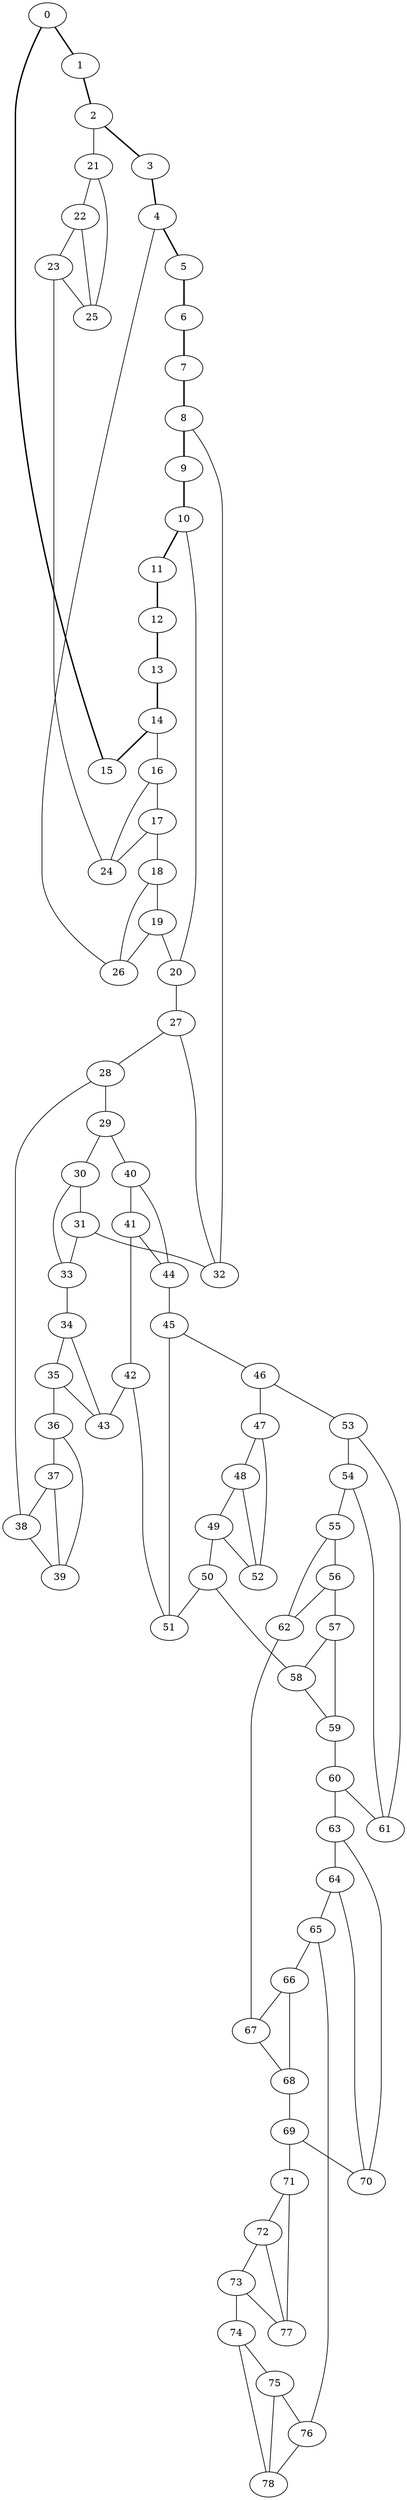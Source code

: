 //Inside of this graph isn't 3-connected
graph G {
0 [ pos = " 17.50,0.00!" ];
0 -- 1[style=bold];
0 -- 15[style=bold];
1 [ pos = " 16.17,6.70!" ];
1 -- 2[style=bold];
2 [ pos = " 12.37,12.37!" ];
2 -- 3[style=bold];
2 -- 21;
3 [ pos = " 6.70,16.17!" ];
3 -- 4[style=bold];
4 [ pos = " 0.00,17.50!" ];
4 -- 5[style=bold];
4 -- 26;
5 [ pos = " -6.70,16.17!" ];
5 -- 6[style=bold];
6 [ pos = " -12.37,12.37!" ];
6 -- 7[style=bold];
7 [ pos = " -16.17,6.70!" ];
7 -- 8[style=bold];
8 [ pos = " -17.50,0.00!" ];
8 -- 9[style=bold];
8 -- 32;
9 [ pos = " -16.17,-6.70!" ];
9 -- 10[style=bold];
10 [ pos = " -12.37,-12.37!" ];
10 -- 11[style=bold];
10 -- 20;
11 [ pos = " -6.70,-16.17!" ];
11 -- 12[style=bold];
12 [ pos = " 0.00,-17.50!" ];
12 -- 13[style=bold];
13 [ pos = " 6.70,-16.17!" ];
13 -- 14[style=bold];
14 [ pos = " 12.37,-12.37!" ];
14 -- 15[style=bold];
14 -- 16;
15 [ pos = " 16.17,-6.70!" ];
16 -- 17;
16 -- 24;
17 -- 18;
17 -- 24;
18 -- 19;
18 -- 26;
19 -- 20;
19 -- 26;
20 -- 27;
21 -- 22;
21 -- 25;
22 -- 23;
22 -- 25;
23 -- 24;
23 -- 25;
27 -- 28;
27 -- 32;
28 -- 29;
28 -- 38;
29 -- 30;
29 -- 40;
30 -- 31;
30 -- 33;
31 -- 32;
31 -- 33;
33 -- 34;
34 -- 35;
34 -- 43;
35 -- 36;
35 -- 43;
36 -- 37;
36 -- 39;
37 -- 38;
37 -- 39;
38 -- 39;
40 -- 41;
40 -- 44;
41 -- 42;
41 -- 44;
42 -- 43;
42 -- 51;
44 -- 45;
45 -- 46;
45 -- 51;
46 -- 47;
46 -- 53;
47 -- 48;
47 -- 52;
48 -- 49;
48 -- 52;
49 -- 50;
49 -- 52;
50 -- 51;
50 -- 58;
53 -- 54;
53 -- 61;
54 -- 55;
54 -- 61;
55 -- 56;
55 -- 62;
56 -- 57;
56 -- 62;
57 -- 58;
57 -- 59;
58 -- 59;
59 -- 60;
60 -- 61;
60 -- 63;
62 -- 67;
63 -- 64;
63 -- 70;
64 -- 65;
64 -- 70;
65 -- 66;
65 -- 76;
66 -- 67;
66 -- 68;
67 -- 68;
68 -- 69;
69 -- 70;
69 -- 71;
71 -- 72;
71 -- 77;
72 -- 73;
72 -- 77;
73 -- 74;
73 -- 77;
74 -- 75;
74 -- 78;
75 -- 76;
75 -- 78;
76 -- 78;
}
